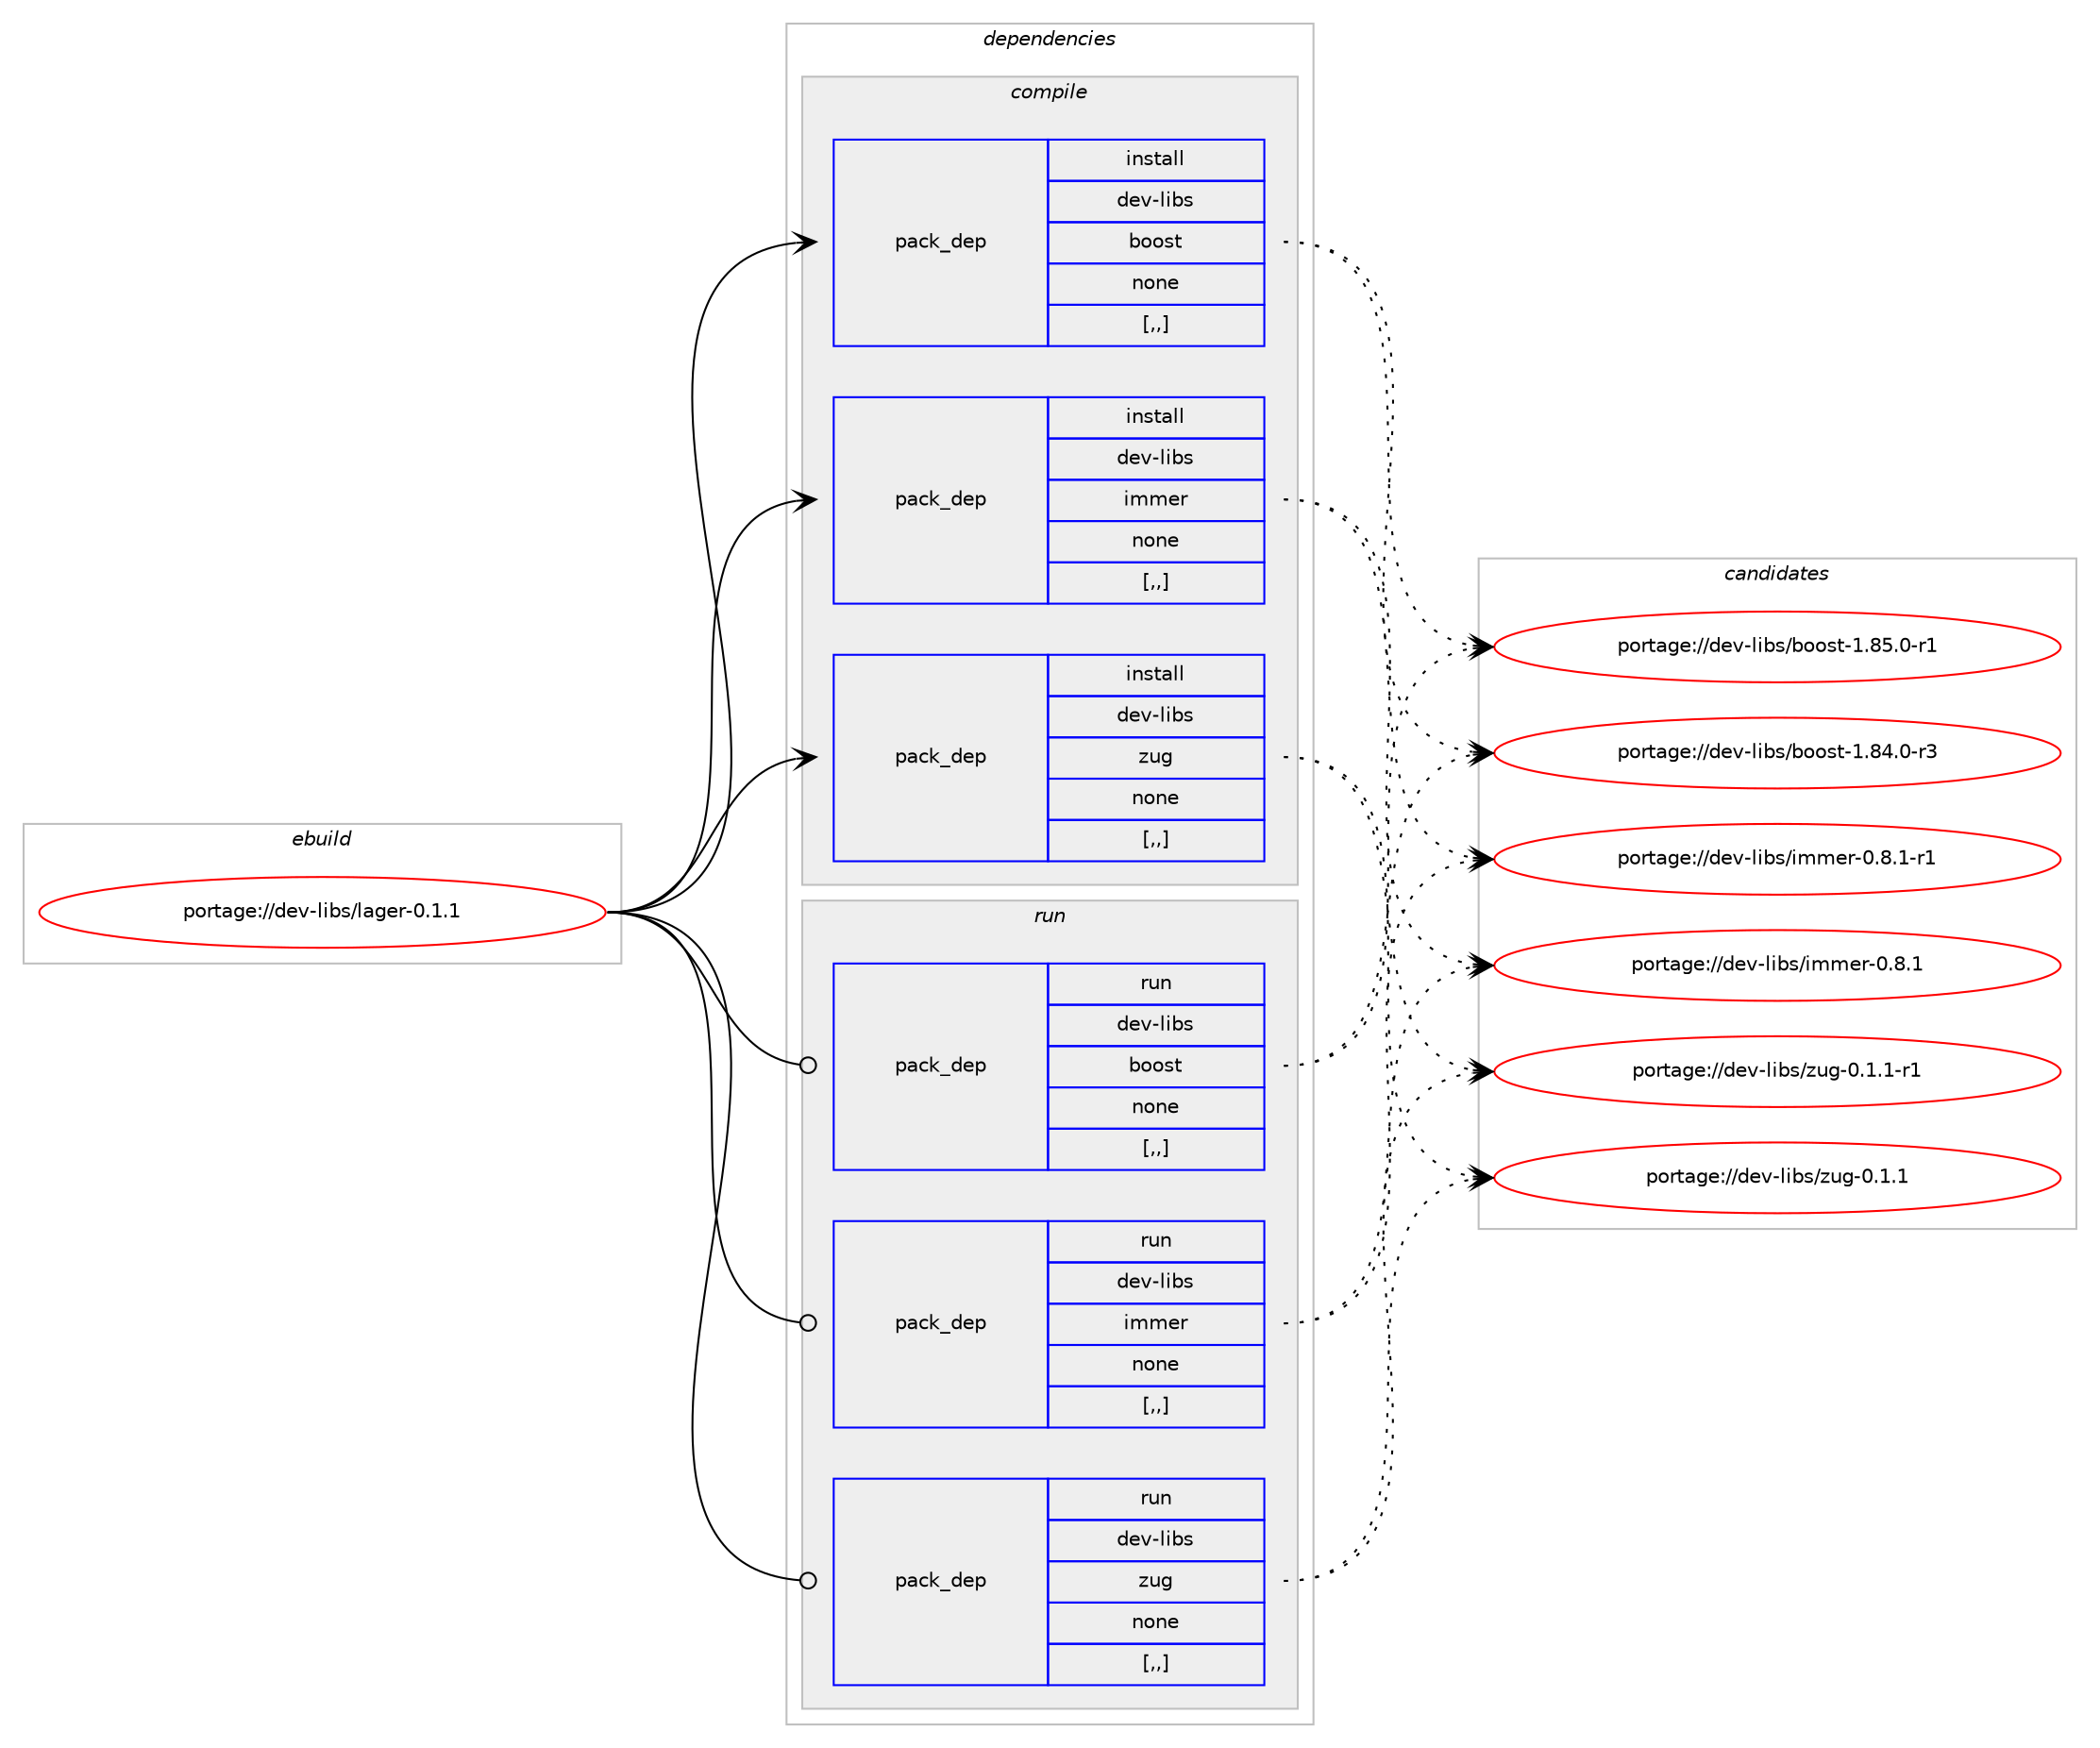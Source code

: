 digraph prolog {

# *************
# Graph options
# *************

newrank=true;
concentrate=true;
compound=true;
graph [rankdir=LR,fontname=Helvetica,fontsize=10,ranksep=1.5];#, ranksep=2.5, nodesep=0.2];
edge  [arrowhead=vee];
node  [fontname=Helvetica,fontsize=10];

# **********
# The ebuild
# **********

subgraph cluster_leftcol {
color=gray;
label=<<i>ebuild</i>>;
id [label="portage://dev-libs/lager-0.1.1", color=red, width=4, href="../dev-libs/lager-0.1.1.svg"];
}

# ****************
# The dependencies
# ****************

subgraph cluster_midcol {
color=gray;
label=<<i>dependencies</i>>;
subgraph cluster_compile {
fillcolor="#eeeeee";
style=filled;
label=<<i>compile</i>>;
subgraph pack81716 {
dependency109542 [label=<<TABLE BORDER="0" CELLBORDER="1" CELLSPACING="0" CELLPADDING="4" WIDTH="220"><TR><TD ROWSPAN="6" CELLPADDING="30">pack_dep</TD></TR><TR><TD WIDTH="110">install</TD></TR><TR><TD>dev-libs</TD></TR><TR><TD>boost</TD></TR><TR><TD>none</TD></TR><TR><TD>[,,]</TD></TR></TABLE>>, shape=none, color=blue];
}
id:e -> dependency109542:w [weight=20,style="solid",arrowhead="vee"];
subgraph pack81717 {
dependency109543 [label=<<TABLE BORDER="0" CELLBORDER="1" CELLSPACING="0" CELLPADDING="4" WIDTH="220"><TR><TD ROWSPAN="6" CELLPADDING="30">pack_dep</TD></TR><TR><TD WIDTH="110">install</TD></TR><TR><TD>dev-libs</TD></TR><TR><TD>immer</TD></TR><TR><TD>none</TD></TR><TR><TD>[,,]</TD></TR></TABLE>>, shape=none, color=blue];
}
id:e -> dependency109543:w [weight=20,style="solid",arrowhead="vee"];
subgraph pack81718 {
dependency109544 [label=<<TABLE BORDER="0" CELLBORDER="1" CELLSPACING="0" CELLPADDING="4" WIDTH="220"><TR><TD ROWSPAN="6" CELLPADDING="30">pack_dep</TD></TR><TR><TD WIDTH="110">install</TD></TR><TR><TD>dev-libs</TD></TR><TR><TD>zug</TD></TR><TR><TD>none</TD></TR><TR><TD>[,,]</TD></TR></TABLE>>, shape=none, color=blue];
}
id:e -> dependency109544:w [weight=20,style="solid",arrowhead="vee"];
}
subgraph cluster_compileandrun {
fillcolor="#eeeeee";
style=filled;
label=<<i>compile and run</i>>;
}
subgraph cluster_run {
fillcolor="#eeeeee";
style=filled;
label=<<i>run</i>>;
subgraph pack81719 {
dependency109545 [label=<<TABLE BORDER="0" CELLBORDER="1" CELLSPACING="0" CELLPADDING="4" WIDTH="220"><TR><TD ROWSPAN="6" CELLPADDING="30">pack_dep</TD></TR><TR><TD WIDTH="110">run</TD></TR><TR><TD>dev-libs</TD></TR><TR><TD>boost</TD></TR><TR><TD>none</TD></TR><TR><TD>[,,]</TD></TR></TABLE>>, shape=none, color=blue];
}
id:e -> dependency109545:w [weight=20,style="solid",arrowhead="odot"];
subgraph pack81720 {
dependency109546 [label=<<TABLE BORDER="0" CELLBORDER="1" CELLSPACING="0" CELLPADDING="4" WIDTH="220"><TR><TD ROWSPAN="6" CELLPADDING="30">pack_dep</TD></TR><TR><TD WIDTH="110">run</TD></TR><TR><TD>dev-libs</TD></TR><TR><TD>immer</TD></TR><TR><TD>none</TD></TR><TR><TD>[,,]</TD></TR></TABLE>>, shape=none, color=blue];
}
id:e -> dependency109546:w [weight=20,style="solid",arrowhead="odot"];
subgraph pack81721 {
dependency109547 [label=<<TABLE BORDER="0" CELLBORDER="1" CELLSPACING="0" CELLPADDING="4" WIDTH="220"><TR><TD ROWSPAN="6" CELLPADDING="30">pack_dep</TD></TR><TR><TD WIDTH="110">run</TD></TR><TR><TD>dev-libs</TD></TR><TR><TD>zug</TD></TR><TR><TD>none</TD></TR><TR><TD>[,,]</TD></TR></TABLE>>, shape=none, color=blue];
}
id:e -> dependency109547:w [weight=20,style="solid",arrowhead="odot"];
}
}

# **************
# The candidates
# **************

subgraph cluster_choices {
rank=same;
color=gray;
label=<<i>candidates</i>>;

subgraph choice81716 {
color=black;
nodesep=1;
choice10010111845108105981154798111111115116454946565346484511449 [label="portage://dev-libs/boost-1.85.0-r1", color=red, width=4,href="../dev-libs/boost-1.85.0-r1.svg"];
choice10010111845108105981154798111111115116454946565246484511451 [label="portage://dev-libs/boost-1.84.0-r3", color=red, width=4,href="../dev-libs/boost-1.84.0-r3.svg"];
dependency109542:e -> choice10010111845108105981154798111111115116454946565346484511449:w [style=dotted,weight="100"];
dependency109542:e -> choice10010111845108105981154798111111115116454946565246484511451:w [style=dotted,weight="100"];
}
subgraph choice81717 {
color=black;
nodesep=1;
choice1001011184510810598115471051091091011144548465646494511449 [label="portage://dev-libs/immer-0.8.1-r1", color=red, width=4,href="../dev-libs/immer-0.8.1-r1.svg"];
choice100101118451081059811547105109109101114454846564649 [label="portage://dev-libs/immer-0.8.1", color=red, width=4,href="../dev-libs/immer-0.8.1.svg"];
dependency109543:e -> choice1001011184510810598115471051091091011144548465646494511449:w [style=dotted,weight="100"];
dependency109543:e -> choice100101118451081059811547105109109101114454846564649:w [style=dotted,weight="100"];
}
subgraph choice81718 {
color=black;
nodesep=1;
choice1001011184510810598115471221171034548464946494511449 [label="portage://dev-libs/zug-0.1.1-r1", color=red, width=4,href="../dev-libs/zug-0.1.1-r1.svg"];
choice100101118451081059811547122117103454846494649 [label="portage://dev-libs/zug-0.1.1", color=red, width=4,href="../dev-libs/zug-0.1.1.svg"];
dependency109544:e -> choice1001011184510810598115471221171034548464946494511449:w [style=dotted,weight="100"];
dependency109544:e -> choice100101118451081059811547122117103454846494649:w [style=dotted,weight="100"];
}
subgraph choice81719 {
color=black;
nodesep=1;
choice10010111845108105981154798111111115116454946565346484511449 [label="portage://dev-libs/boost-1.85.0-r1", color=red, width=4,href="../dev-libs/boost-1.85.0-r1.svg"];
choice10010111845108105981154798111111115116454946565246484511451 [label="portage://dev-libs/boost-1.84.0-r3", color=red, width=4,href="../dev-libs/boost-1.84.0-r3.svg"];
dependency109545:e -> choice10010111845108105981154798111111115116454946565346484511449:w [style=dotted,weight="100"];
dependency109545:e -> choice10010111845108105981154798111111115116454946565246484511451:w [style=dotted,weight="100"];
}
subgraph choice81720 {
color=black;
nodesep=1;
choice1001011184510810598115471051091091011144548465646494511449 [label="portage://dev-libs/immer-0.8.1-r1", color=red, width=4,href="../dev-libs/immer-0.8.1-r1.svg"];
choice100101118451081059811547105109109101114454846564649 [label="portage://dev-libs/immer-0.8.1", color=red, width=4,href="../dev-libs/immer-0.8.1.svg"];
dependency109546:e -> choice1001011184510810598115471051091091011144548465646494511449:w [style=dotted,weight="100"];
dependency109546:e -> choice100101118451081059811547105109109101114454846564649:w [style=dotted,weight="100"];
}
subgraph choice81721 {
color=black;
nodesep=1;
choice1001011184510810598115471221171034548464946494511449 [label="portage://dev-libs/zug-0.1.1-r1", color=red, width=4,href="../dev-libs/zug-0.1.1-r1.svg"];
choice100101118451081059811547122117103454846494649 [label="portage://dev-libs/zug-0.1.1", color=red, width=4,href="../dev-libs/zug-0.1.1.svg"];
dependency109547:e -> choice1001011184510810598115471221171034548464946494511449:w [style=dotted,weight="100"];
dependency109547:e -> choice100101118451081059811547122117103454846494649:w [style=dotted,weight="100"];
}
}

}
